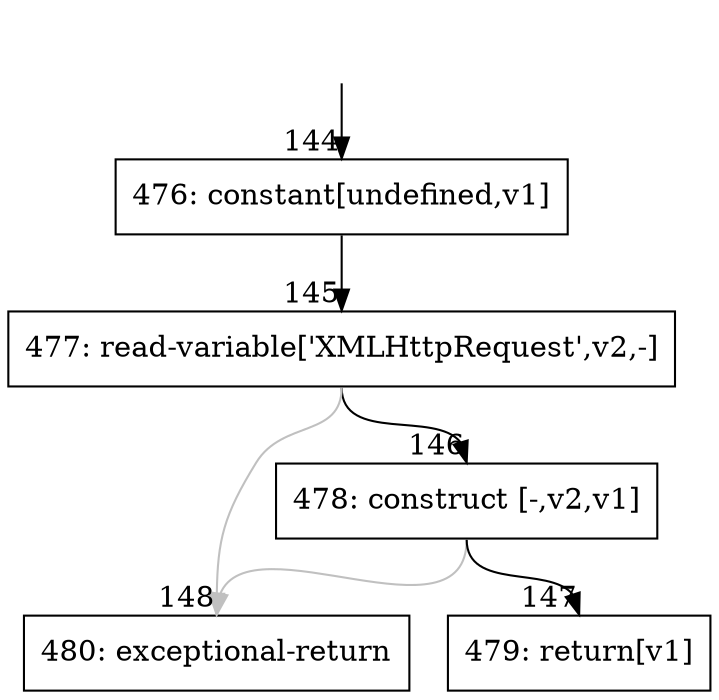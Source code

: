 digraph {
rankdir="TD"
BB_entry18[shape=none,label=""];
BB_entry18 -> BB144 [tailport=s, headport=n, headlabel="    144"]
BB144 [shape=record label="{476: constant[undefined,v1]}" ] 
BB144 -> BB145 [tailport=s, headport=n, headlabel="      145"]
BB145 [shape=record label="{477: read-variable['XMLHttpRequest',v2,-]}" ] 
BB145 -> BB146 [tailport=s, headport=n, headlabel="      146"]
BB145 -> BB148 [tailport=s, headport=n, color=gray, headlabel="      148"]
BB146 [shape=record label="{478: construct [-,v2,v1]}" ] 
BB146 -> BB147 [tailport=s, headport=n, headlabel="      147"]
BB146 -> BB148 [tailport=s, headport=n, color=gray]
BB147 [shape=record label="{479: return[v1]}" ] 
BB148 [shape=record label="{480: exceptional-return}" ] 
//#$~ 311
}
